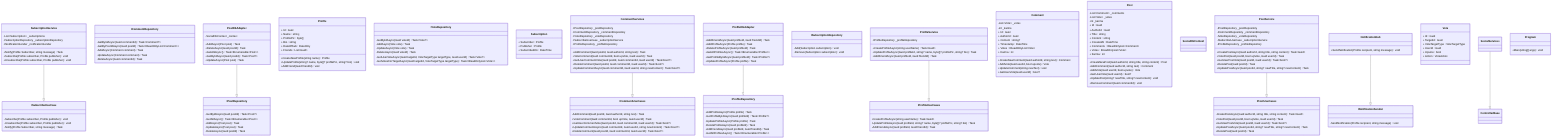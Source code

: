 classDiagram 
	
	class SubscriptionService  {
		-List~Subscription~ _subscriptions 
		-ISubscriptionRepository _subscriptionRepository 
		-INotificationSender _notificationSender 
		+Notify(Profile Subscriber, string message) Task
		+Subscribe(Profile subscriber, Profile publisher) void
		+Unsubscribe(Profile subscriber, Profile publisher) void
	}
	class ICommentRepository  {
		-GetByIdAsync(Guid commentId) Task~Comment?~
		-GetByPostIdAsync(Guid postId) Task~IReadOnlyList~Comment~~
		-AddAsync(Comment comment) Task
		-UpdateAsync(Comment comment) Task
		-DeleteAsync(Guid commentId) Task
	}
	class IProfileUseCases  {
		-CreateProfileAsync(string userName) Task~Guid~
		-UpdateProfileAsync(Guid profileId, string? name, byte[]? profilePic, string? bio) Task
		-AddFriendAsync(Guid profileId, Guid friendId) Task
	}
	class PostDbAdapter  {
		-SocialDbContext _context 
		+AddAsync(Post post) Task
		+DeleteAsync(Guid postId) Task
		+GetAllAsync() Task~IEnumerable~Post~~
		+GetByIdAsync(Guid postId) Task~Post?~
		+UpdateAsync(Post post) Task
	}
	class Profile  {
		+ Id : Guid
		+ Name : string
		+ ProfilePic : byte[]
		+ Bio : string
		+ DateOfSub : DateOnly
		+ Friends : List~Guid~
		+CreateNewProfile(string name) Profile
		+UpdateProfile(string? name, byte[]? profilePic, string? bio) void
		+AddFriend(Guid friendId) void
	}
	class ICommentUseCases  {
		-AddComment(Guid postId, Guid authorId, string text) Task
		+VoteComment(Guid commentId, bool upVote, Guid userId) Task
		+GetUserCommentVote(Guid postId, Guid commentId, Guid userId) Task~bool?~
		+UpdateCommentAsync(Guid commentId, Guid userId, string newContent) Task~bool?~
		+DeleteComment(Guid postId, Guid commentId, Guid userId) Task~bool?~
	}
	class IVoteRepository  {
		-GetByIdAsync(Guid voteId) Task~Vote?~
		-AddAsync(Vote vote) Task
		-UpdateAsync(Vote vote) Task
		-DeleteAsync(Guid voteId) Task
		-GetUserVoteAsync(Guid targetId, VoteTargetType targetType, Guid userId) Task~Vote?~
		-GetVotesForTargetAsync(Guid targetId, VoteTargetType targetType) Task~IReadOnlyList~Vote~~
	}
	class Subscription  {
		+ Subscriber : Profile
		+ Publisher : Profile
		+ SubscribedOn : DateTime
	}
	class ISubscribeUseCase  {
		-Subscribe(Profile subscriber, Profile publisher) void
		-Unsubscribe(Profile subscriber, Profile publisher) void
		-Notify(Profile Subscriber, string message) Task
	}
	class CommentServices  {
		-IPostRepository _postRepository 
		-ICommentRepository _commentRepository 
		-IVoteRepository _voteRepository 
		-ISubscribeUseCase _subscriptionService 
		-IProfileRepository _profileRepository 
		+AddComment(Guid postId, Guid authorId, string text) Task
		+VoteComment(Guid commentId, bool upVote, Guid userId) Task
		+GetUserCommentVote(Guid postId, Guid commentId, Guid userId) Task~bool?~
		+DeleteComment(Guid postId, Guid commentId, Guid userId) Task~bool?~
		+UpdateCommentAsync(Guid commentId, Guid userId, string newContent) Task~bool?~
	}
	class ProfileDbAdapter  {
		+AddFriendAsync(Guid profileId, Guid friendId) Task
		+AddProfileAsync(Profile profile) Task
		+DeleteProfileAsync(Guid profileId) Task
		+GetAllProfilesAsync() Task~IEnumerable~Profile~~
		+GetProfileByIdAsync(Guid profileId) Task~Profile?~
		+UpdateProfileAsync(Profile profile) Task
	}
	class ISubscriptionRepository  {
		-Add(Subscription subscription) void
		-Remove(Subscription subscription) void
	}
	class ProfileService  {
		-IProfileRepository _profileRepository 
		+CreateProfileAsync(string userName) Task~Guid~
		+UpdateProfileAsync(Guid profileId, string? name, byte[]? profilePic, string? bio) Task
		+AddFriendAsync(Guid profileId, Guid friendId) Task
	}
	class INotificationSender  {
		-SendNotification(Profile recipient, string message) void
	}
	class Comment  {
		-List~Vote~ _votes 
		-int _karma 
		+ Id : Guid
		+ AuthorId : Guid
		+ Content : string?
		+ Timestamp : DateTime
		+ Votes : IReadOnlyList~Vote~
		+ Karma : int
		+CreateNewComment(Guid authorId, string text) Comment
		+AddVote(Guid userId, bool upvote) Vote
		+UpdateComment(string newText) void
		+GetUserVote(Guid userId) bool?
	}
	class Post  {
		-List~Comment~ _comments 
		-List~Vote~ _votes 
		-int _karma 
		+ Id : Guid
		+ AuthorId : Guid
		+ Title : string
		+ Content : string
		+ CreatedAt : DateTime
		+ Comments : IReadOnlyList~Comment~
		+ Votes : IReadOnlyList~Vote~
		+ Karma : int
		+CreateNewPost(Guid authorId, string title, string content) Post
		+AddComment(Guid authorId, string text) Comment
		+AddVote(Guid userId, bool upvote) Vote
		+GetUserVote(Guid userId) bool?
		+UpdatePost(string? newTitle, string? newContent) void
		+RemoveComment(Guid commentId) void
	}
	class IPostUseCases  {
		-CreatePostAsync(Guid authorId, string title, string content) Task~Guid~
		+VotePost(Guid postId, bool upVote, Guid userId) Task
		+GetUserPostVote(Guid postId, Guid userId) Task~bool?~
		+UpdatePostAsync(Guid postId, string? newTitle, string? newContent) Task
		+DeletePost(Guid postId) Task
	}
	class SocialDbContext  {
	}
	class PostService  {
		-IPostRepository _postRepository 
		-ICommentRepository _commentRepository 
		-IVoteRepository _voteRepository 
		-ISubscribeUseCase _subscriptionService 
		-IProfileRepository _profileRepository 
		+CreatePostAsync(Guid authorId, string title, string content) Task~Guid~
		+VotePost(Guid postId, bool upVote, Guid userId) Task
		+GetUserPostVote(Guid postId, Guid userId) Task~bool?~
		+DeletePost(Guid postId) Task
		+UpdatePostAsync(Guid postId, string? newTitle, string? newContent) Task
	}
	class NotificationHub  {
		+SendNotification(Profile recipient, string message) void
	}
	class IProfileRepository  {
		-AddProfileAsync(Profile profile) Task
		-GetProfileByIdAsync(Guid profileId) Task~Profile?~
		-UpdateProfileAsync(Profile profile) Task
		-DeleteProfileAsync(Guid profileId) Task
		-AddFriendAsync(Guid profileId, Guid friendId) Task
		-GetAllProfilesAsync() Task~IEnumerable~Profile~~
	}
	class IPostRepository  {
		-GetByIdAsync(Guid postId) Task~Post?~
		-GetAllAsync() Task~IEnumerable~Post~~
		-AddAsync(Post post) Task
		-UpdateAsync(Post post) Task
		-DeleteAsync(Guid postId) Task
	}
	class Vote  {
		+ Id : Guid
		+ TargetId : Guid
		+ VoteTargetType : VoteTargetType
		+ UserId : Guid
		+ Upvote : bool
		+ Action : VoteAction
	}
	class SocialServices  {
	}
	class Program  {
		+Main(string[] args) void
	}
	
	SubscriptionService --|> ISubscribeUseCase
	PostDbAdapter --|> IPostRepository
	CommentServices --|> ICommentUseCases
	ProfileDbAdapter --|> IProfileRepository
	ProfileService --|> IProfileUseCases
	PostService --|> IPostUseCases
	NotificationHub --|> INotificationSender
	SocialServices --|> ControllerBase